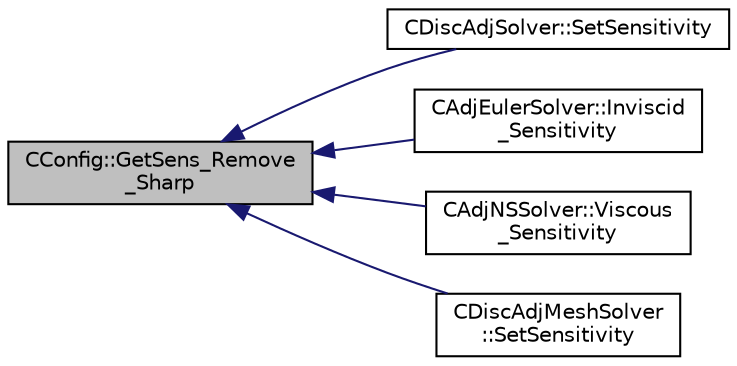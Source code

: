 digraph "CConfig::GetSens_Remove_Sharp"
{
  edge [fontname="Helvetica",fontsize="10",labelfontname="Helvetica",labelfontsize="10"];
  node [fontname="Helvetica",fontsize="10",shape=record];
  rankdir="LR";
  Node11495 [label="CConfig::GetSens_Remove\l_Sharp",height=0.2,width=0.4,color="black", fillcolor="grey75", style="filled", fontcolor="black"];
  Node11495 -> Node11496 [dir="back",color="midnightblue",fontsize="10",style="solid",fontname="Helvetica"];
  Node11496 [label="CDiscAdjSolver::SetSensitivity",height=0.2,width=0.4,color="black", fillcolor="white", style="filled",URL="$class_c_disc_adj_solver.html#a4ebcf3eed43458a8960948210dc7444f",tooltip="Extract and set the geometrical sensitivity. "];
  Node11495 -> Node11497 [dir="back",color="midnightblue",fontsize="10",style="solid",fontname="Helvetica"];
  Node11497 [label="CAdjEulerSolver::Inviscid\l_Sensitivity",height=0.2,width=0.4,color="black", fillcolor="white", style="filled",URL="$class_c_adj_euler_solver.html#a35fcc75148b249c56e3625ba23196856",tooltip="Compute the inviscid sensitivity of the functional. "];
  Node11495 -> Node11498 [dir="back",color="midnightblue",fontsize="10",style="solid",fontname="Helvetica"];
  Node11498 [label="CAdjNSSolver::Viscous\l_Sensitivity",height=0.2,width=0.4,color="black", fillcolor="white", style="filled",URL="$class_c_adj_n_s_solver.html#ab05613f9de871991f55c2e1f12eac8dd",tooltip="Compute the viscous sensitivity of the functional. "];
  Node11495 -> Node11499 [dir="back",color="midnightblue",fontsize="10",style="solid",fontname="Helvetica"];
  Node11499 [label="CDiscAdjMeshSolver\l::SetSensitivity",height=0.2,width=0.4,color="black", fillcolor="white", style="filled",URL="$class_c_disc_adj_mesh_solver.html#af4974e3eef0efa3bbfeba565a051a179",tooltip="Extract and set the geometrical sensitivity. "];
}

